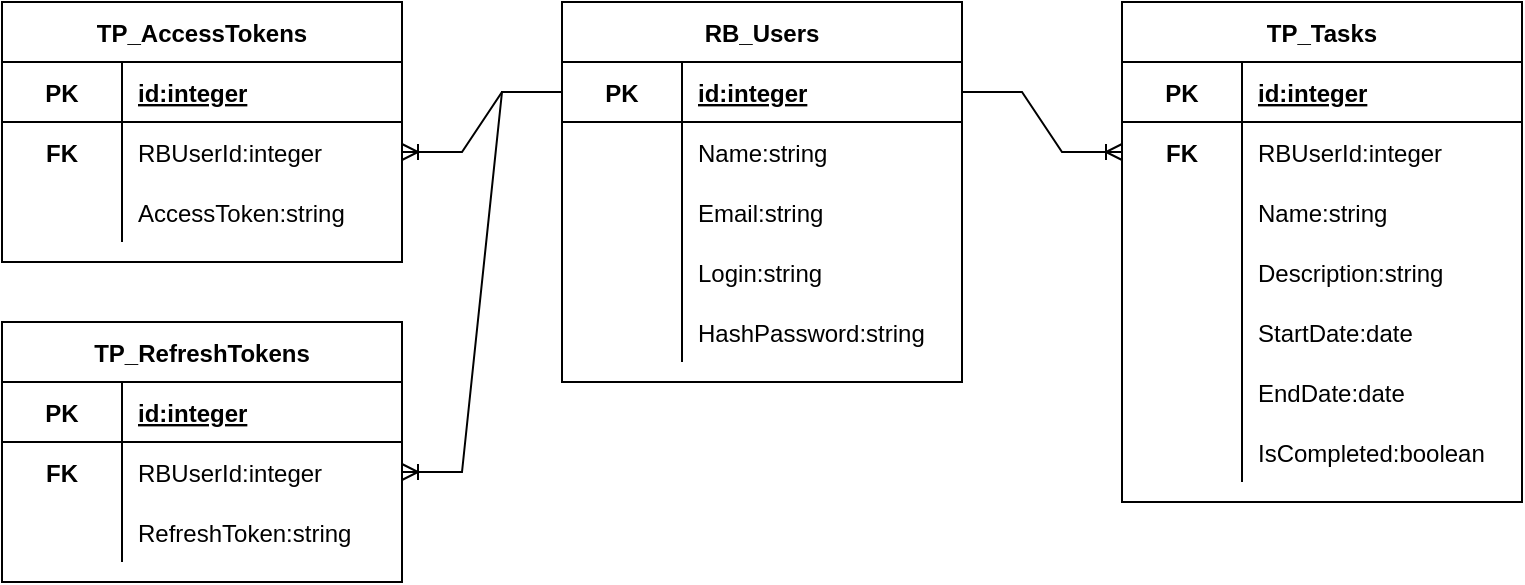 <mxfile version="20.2.3" type="device"><diagram id="M_ZctSjD_JPcorgiaajr" name="Page-1"><mxGraphModel dx="1422" dy="865" grid="1" gridSize="10" guides="1" tooltips="1" connect="1" arrows="1" fold="1" page="1" pageScale="1" pageWidth="1169" pageHeight="827" math="0" shadow="0"><root><mxCell id="0"/><mxCell id="1" parent="0"/><mxCell id="Og-0ZcN89wnj3DIwFvPm-1" value="RB_Users" style="shape=table;startSize=30;container=1;collapsible=1;childLayout=tableLayout;fixedRows=1;rowLines=0;fontStyle=1;align=center;resizeLast=1;" vertex="1" parent="1"><mxGeometry x="320" y="40" width="200" height="190" as="geometry"/></mxCell><mxCell id="Og-0ZcN89wnj3DIwFvPm-5" value="" style="shape=tableRow;horizontal=0;startSize=0;swimlaneHead=0;swimlaneBody=0;fillColor=none;collapsible=0;dropTarget=0;points=[[0,0.5],[1,0.5]];portConstraint=eastwest;top=0;left=0;right=0;bottom=1;" vertex="1" parent="Og-0ZcN89wnj3DIwFvPm-1"><mxGeometry y="30" width="200" height="30" as="geometry"/></mxCell><mxCell id="Og-0ZcN89wnj3DIwFvPm-6" value="PK" style="shape=partialRectangle;connectable=0;fillColor=none;top=0;left=0;bottom=0;right=0;fontStyle=1;overflow=hidden;" vertex="1" parent="Og-0ZcN89wnj3DIwFvPm-5"><mxGeometry width="60" height="30" as="geometry"><mxRectangle width="60" height="30" as="alternateBounds"/></mxGeometry></mxCell><mxCell id="Og-0ZcN89wnj3DIwFvPm-7" value="id:integer" style="shape=partialRectangle;connectable=0;fillColor=none;top=0;left=0;bottom=0;right=0;align=left;spacingLeft=6;fontStyle=5;overflow=hidden;" vertex="1" parent="Og-0ZcN89wnj3DIwFvPm-5"><mxGeometry x="60" width="140" height="30" as="geometry"><mxRectangle width="140" height="30" as="alternateBounds"/></mxGeometry></mxCell><mxCell id="Og-0ZcN89wnj3DIwFvPm-8" value="" style="shape=tableRow;horizontal=0;startSize=0;swimlaneHead=0;swimlaneBody=0;fillColor=none;collapsible=0;dropTarget=0;points=[[0,0.5],[1,0.5]];portConstraint=eastwest;top=0;left=0;right=0;bottom=0;" vertex="1" parent="Og-0ZcN89wnj3DIwFvPm-1"><mxGeometry y="60" width="200" height="30" as="geometry"/></mxCell><mxCell id="Og-0ZcN89wnj3DIwFvPm-9" value="" style="shape=partialRectangle;connectable=0;fillColor=none;top=0;left=0;bottom=0;right=0;editable=1;overflow=hidden;" vertex="1" parent="Og-0ZcN89wnj3DIwFvPm-8"><mxGeometry width="60" height="30" as="geometry"><mxRectangle width="60" height="30" as="alternateBounds"/></mxGeometry></mxCell><mxCell id="Og-0ZcN89wnj3DIwFvPm-10" value="Name:string" style="shape=partialRectangle;connectable=0;fillColor=none;top=0;left=0;bottom=0;right=0;align=left;spacingLeft=6;overflow=hidden;" vertex="1" parent="Og-0ZcN89wnj3DIwFvPm-8"><mxGeometry x="60" width="140" height="30" as="geometry"><mxRectangle width="140" height="30" as="alternateBounds"/></mxGeometry></mxCell><mxCell id="Og-0ZcN89wnj3DIwFvPm-11" value="" style="shape=tableRow;horizontal=0;startSize=0;swimlaneHead=0;swimlaneBody=0;fillColor=none;collapsible=0;dropTarget=0;points=[[0,0.5],[1,0.5]];portConstraint=eastwest;top=0;left=0;right=0;bottom=0;" vertex="1" parent="Og-0ZcN89wnj3DIwFvPm-1"><mxGeometry y="90" width="200" height="30" as="geometry"/></mxCell><mxCell id="Og-0ZcN89wnj3DIwFvPm-12" value="" style="shape=partialRectangle;connectable=0;fillColor=none;top=0;left=0;bottom=0;right=0;editable=1;overflow=hidden;" vertex="1" parent="Og-0ZcN89wnj3DIwFvPm-11"><mxGeometry width="60" height="30" as="geometry"><mxRectangle width="60" height="30" as="alternateBounds"/></mxGeometry></mxCell><mxCell id="Og-0ZcN89wnj3DIwFvPm-13" value="Email:string" style="shape=partialRectangle;connectable=0;fillColor=none;top=0;left=0;bottom=0;right=0;align=left;spacingLeft=6;overflow=hidden;" vertex="1" parent="Og-0ZcN89wnj3DIwFvPm-11"><mxGeometry x="60" width="140" height="30" as="geometry"><mxRectangle width="140" height="30" as="alternateBounds"/></mxGeometry></mxCell><mxCell id="Og-0ZcN89wnj3DIwFvPm-14" value="" style="shape=tableRow;horizontal=0;startSize=0;swimlaneHead=0;swimlaneBody=0;fillColor=none;collapsible=0;dropTarget=0;points=[[0,0.5],[1,0.5]];portConstraint=eastwest;top=0;left=0;right=0;bottom=0;" vertex="1" parent="Og-0ZcN89wnj3DIwFvPm-1"><mxGeometry y="120" width="200" height="30" as="geometry"/></mxCell><mxCell id="Og-0ZcN89wnj3DIwFvPm-15" value="" style="shape=partialRectangle;connectable=0;fillColor=none;top=0;left=0;bottom=0;right=0;editable=1;overflow=hidden;" vertex="1" parent="Og-0ZcN89wnj3DIwFvPm-14"><mxGeometry width="60" height="30" as="geometry"><mxRectangle width="60" height="30" as="alternateBounds"/></mxGeometry></mxCell><mxCell id="Og-0ZcN89wnj3DIwFvPm-16" value="Login:string" style="shape=partialRectangle;connectable=0;fillColor=none;top=0;left=0;bottom=0;right=0;align=left;spacingLeft=6;overflow=hidden;" vertex="1" parent="Og-0ZcN89wnj3DIwFvPm-14"><mxGeometry x="60" width="140" height="30" as="geometry"><mxRectangle width="140" height="30" as="alternateBounds"/></mxGeometry></mxCell><mxCell id="Og-0ZcN89wnj3DIwFvPm-17" value="" style="shape=tableRow;horizontal=0;startSize=0;swimlaneHead=0;swimlaneBody=0;fillColor=none;collapsible=0;dropTarget=0;points=[[0,0.5],[1,0.5]];portConstraint=eastwest;top=0;left=0;right=0;bottom=0;" vertex="1" parent="Og-0ZcN89wnj3DIwFvPm-1"><mxGeometry y="150" width="200" height="30" as="geometry"/></mxCell><mxCell id="Og-0ZcN89wnj3DIwFvPm-18" value="" style="shape=partialRectangle;connectable=0;fillColor=none;top=0;left=0;bottom=0;right=0;editable=1;overflow=hidden;" vertex="1" parent="Og-0ZcN89wnj3DIwFvPm-17"><mxGeometry width="60" height="30" as="geometry"><mxRectangle width="60" height="30" as="alternateBounds"/></mxGeometry></mxCell><mxCell id="Og-0ZcN89wnj3DIwFvPm-19" value="HashPassword:string" style="shape=partialRectangle;connectable=0;fillColor=none;top=0;left=0;bottom=0;right=0;align=left;spacingLeft=6;overflow=hidden;" vertex="1" parent="Og-0ZcN89wnj3DIwFvPm-17"><mxGeometry x="60" width="140" height="30" as="geometry"><mxRectangle width="140" height="30" as="alternateBounds"/></mxGeometry></mxCell><mxCell id="Og-0ZcN89wnj3DIwFvPm-20" value="TP_AccessTokens" style="shape=table;startSize=30;container=1;collapsible=1;childLayout=tableLayout;fixedRows=1;rowLines=0;fontStyle=1;align=center;resizeLast=1;" vertex="1" parent="1"><mxGeometry x="40" y="40" width="200" height="130" as="geometry"/></mxCell><mxCell id="Og-0ZcN89wnj3DIwFvPm-21" value="" style="shape=tableRow;horizontal=0;startSize=0;swimlaneHead=0;swimlaneBody=0;fillColor=none;collapsible=0;dropTarget=0;points=[[0,0.5],[1,0.5]];portConstraint=eastwest;top=0;left=0;right=0;bottom=1;" vertex="1" parent="Og-0ZcN89wnj3DIwFvPm-20"><mxGeometry y="30" width="200" height="30" as="geometry"/></mxCell><mxCell id="Og-0ZcN89wnj3DIwFvPm-22" value="PK" style="shape=partialRectangle;connectable=0;fillColor=none;top=0;left=0;bottom=0;right=0;fontStyle=1;overflow=hidden;" vertex="1" parent="Og-0ZcN89wnj3DIwFvPm-21"><mxGeometry width="60" height="30" as="geometry"><mxRectangle width="60" height="30" as="alternateBounds"/></mxGeometry></mxCell><mxCell id="Og-0ZcN89wnj3DIwFvPm-23" value="id:integer" style="shape=partialRectangle;connectable=0;fillColor=none;top=0;left=0;bottom=0;right=0;align=left;spacingLeft=6;fontStyle=5;overflow=hidden;" vertex="1" parent="Og-0ZcN89wnj3DIwFvPm-21"><mxGeometry x="60" width="140" height="30" as="geometry"><mxRectangle width="140" height="30" as="alternateBounds"/></mxGeometry></mxCell><mxCell id="Og-0ZcN89wnj3DIwFvPm-24" value="" style="shape=tableRow;horizontal=0;startSize=0;swimlaneHead=0;swimlaneBody=0;fillColor=none;collapsible=0;dropTarget=0;points=[[0,0.5],[1,0.5]];portConstraint=eastwest;top=0;left=0;right=0;bottom=0;" vertex="1" parent="Og-0ZcN89wnj3DIwFvPm-20"><mxGeometry y="60" width="200" height="30" as="geometry"/></mxCell><mxCell id="Og-0ZcN89wnj3DIwFvPm-25" value="FK" style="shape=partialRectangle;connectable=0;fillColor=none;top=0;left=0;bottom=0;right=0;editable=1;overflow=hidden;fontStyle=1" vertex="1" parent="Og-0ZcN89wnj3DIwFvPm-24"><mxGeometry width="60" height="30" as="geometry"><mxRectangle width="60" height="30" as="alternateBounds"/></mxGeometry></mxCell><mxCell id="Og-0ZcN89wnj3DIwFvPm-26" value="RBUserId:integer" style="shape=partialRectangle;connectable=0;fillColor=none;top=0;left=0;bottom=0;right=0;align=left;spacingLeft=6;overflow=hidden;" vertex="1" parent="Og-0ZcN89wnj3DIwFvPm-24"><mxGeometry x="60" width="140" height="30" as="geometry"><mxRectangle width="140" height="30" as="alternateBounds"/></mxGeometry></mxCell><mxCell id="Og-0ZcN89wnj3DIwFvPm-27" value="" style="shape=tableRow;horizontal=0;startSize=0;swimlaneHead=0;swimlaneBody=0;fillColor=none;collapsible=0;dropTarget=0;points=[[0,0.5],[1,0.5]];portConstraint=eastwest;top=0;left=0;right=0;bottom=0;" vertex="1" parent="Og-0ZcN89wnj3DIwFvPm-20"><mxGeometry y="90" width="200" height="30" as="geometry"/></mxCell><mxCell id="Og-0ZcN89wnj3DIwFvPm-28" value="" style="shape=partialRectangle;connectable=0;fillColor=none;top=0;left=0;bottom=0;right=0;editable=1;overflow=hidden;" vertex="1" parent="Og-0ZcN89wnj3DIwFvPm-27"><mxGeometry width="60" height="30" as="geometry"><mxRectangle width="60" height="30" as="alternateBounds"/></mxGeometry></mxCell><mxCell id="Og-0ZcN89wnj3DIwFvPm-29" value="AccessToken:string" style="shape=partialRectangle;connectable=0;fillColor=none;top=0;left=0;bottom=0;right=0;align=left;spacingLeft=6;overflow=hidden;" vertex="1" parent="Og-0ZcN89wnj3DIwFvPm-27"><mxGeometry x="60" width="140" height="30" as="geometry"><mxRectangle width="140" height="30" as="alternateBounds"/></mxGeometry></mxCell><mxCell id="Og-0ZcN89wnj3DIwFvPm-52" value="TP_RefreshTokens" style="shape=table;startSize=30;container=1;collapsible=1;childLayout=tableLayout;fixedRows=1;rowLines=0;fontStyle=1;align=center;resizeLast=1;" vertex="1" parent="1"><mxGeometry x="40" y="200" width="200" height="130" as="geometry"/></mxCell><mxCell id="Og-0ZcN89wnj3DIwFvPm-53" value="" style="shape=tableRow;horizontal=0;startSize=0;swimlaneHead=0;swimlaneBody=0;fillColor=none;collapsible=0;dropTarget=0;points=[[0,0.5],[1,0.5]];portConstraint=eastwest;top=0;left=0;right=0;bottom=1;" vertex="1" parent="Og-0ZcN89wnj3DIwFvPm-52"><mxGeometry y="30" width="200" height="30" as="geometry"/></mxCell><mxCell id="Og-0ZcN89wnj3DIwFvPm-54" value="PK" style="shape=partialRectangle;connectable=0;fillColor=none;top=0;left=0;bottom=0;right=0;fontStyle=1;overflow=hidden;" vertex="1" parent="Og-0ZcN89wnj3DIwFvPm-53"><mxGeometry width="60" height="30" as="geometry"><mxRectangle width="60" height="30" as="alternateBounds"/></mxGeometry></mxCell><mxCell id="Og-0ZcN89wnj3DIwFvPm-55" value="id:integer" style="shape=partialRectangle;connectable=0;fillColor=none;top=0;left=0;bottom=0;right=0;align=left;spacingLeft=6;fontStyle=5;overflow=hidden;" vertex="1" parent="Og-0ZcN89wnj3DIwFvPm-53"><mxGeometry x="60" width="140" height="30" as="geometry"><mxRectangle width="140" height="30" as="alternateBounds"/></mxGeometry></mxCell><mxCell id="Og-0ZcN89wnj3DIwFvPm-56" value="" style="shape=tableRow;horizontal=0;startSize=0;swimlaneHead=0;swimlaneBody=0;fillColor=none;collapsible=0;dropTarget=0;points=[[0,0.5],[1,0.5]];portConstraint=eastwest;top=0;left=0;right=0;bottom=0;" vertex="1" parent="Og-0ZcN89wnj3DIwFvPm-52"><mxGeometry y="60" width="200" height="30" as="geometry"/></mxCell><mxCell id="Og-0ZcN89wnj3DIwFvPm-57" value="FK" style="shape=partialRectangle;connectable=0;fillColor=none;top=0;left=0;bottom=0;right=0;editable=1;overflow=hidden;fontStyle=1" vertex="1" parent="Og-0ZcN89wnj3DIwFvPm-56"><mxGeometry width="60" height="30" as="geometry"><mxRectangle width="60" height="30" as="alternateBounds"/></mxGeometry></mxCell><mxCell id="Og-0ZcN89wnj3DIwFvPm-58" value="RBUserId:integer" style="shape=partialRectangle;connectable=0;fillColor=none;top=0;left=0;bottom=0;right=0;align=left;spacingLeft=6;overflow=hidden;" vertex="1" parent="Og-0ZcN89wnj3DIwFvPm-56"><mxGeometry x="60" width="140" height="30" as="geometry"><mxRectangle width="140" height="30" as="alternateBounds"/></mxGeometry></mxCell><mxCell id="Og-0ZcN89wnj3DIwFvPm-59" value="" style="shape=tableRow;horizontal=0;startSize=0;swimlaneHead=0;swimlaneBody=0;fillColor=none;collapsible=0;dropTarget=0;points=[[0,0.5],[1,0.5]];portConstraint=eastwest;top=0;left=0;right=0;bottom=0;" vertex="1" parent="Og-0ZcN89wnj3DIwFvPm-52"><mxGeometry y="90" width="200" height="30" as="geometry"/></mxCell><mxCell id="Og-0ZcN89wnj3DIwFvPm-60" value="" style="shape=partialRectangle;connectable=0;fillColor=none;top=0;left=0;bottom=0;right=0;editable=1;overflow=hidden;" vertex="1" parent="Og-0ZcN89wnj3DIwFvPm-59"><mxGeometry width="60" height="30" as="geometry"><mxRectangle width="60" height="30" as="alternateBounds"/></mxGeometry></mxCell><mxCell id="Og-0ZcN89wnj3DIwFvPm-61" value="RefreshToken:string" style="shape=partialRectangle;connectable=0;fillColor=none;top=0;left=0;bottom=0;right=0;align=left;spacingLeft=6;overflow=hidden;" vertex="1" parent="Og-0ZcN89wnj3DIwFvPm-59"><mxGeometry x="60" width="140" height="30" as="geometry"><mxRectangle width="140" height="30" as="alternateBounds"/></mxGeometry></mxCell><mxCell id="Og-0ZcN89wnj3DIwFvPm-75" value="TP_Tasks" style="shape=table;startSize=30;container=1;collapsible=1;childLayout=tableLayout;fixedRows=1;rowLines=0;fontStyle=1;align=center;resizeLast=1;" vertex="1" parent="1"><mxGeometry x="600" y="40" width="200" height="250" as="geometry"/></mxCell><mxCell id="Og-0ZcN89wnj3DIwFvPm-76" value="" style="shape=tableRow;horizontal=0;startSize=0;swimlaneHead=0;swimlaneBody=0;fillColor=none;collapsible=0;dropTarget=0;points=[[0,0.5],[1,0.5]];portConstraint=eastwest;top=0;left=0;right=0;bottom=1;" vertex="1" parent="Og-0ZcN89wnj3DIwFvPm-75"><mxGeometry y="30" width="200" height="30" as="geometry"/></mxCell><mxCell id="Og-0ZcN89wnj3DIwFvPm-77" value="PK" style="shape=partialRectangle;connectable=0;fillColor=none;top=0;left=0;bottom=0;right=0;fontStyle=1;overflow=hidden;" vertex="1" parent="Og-0ZcN89wnj3DIwFvPm-76"><mxGeometry width="60" height="30" as="geometry"><mxRectangle width="60" height="30" as="alternateBounds"/></mxGeometry></mxCell><mxCell id="Og-0ZcN89wnj3DIwFvPm-78" value="id:integer" style="shape=partialRectangle;connectable=0;fillColor=none;top=0;left=0;bottom=0;right=0;align=left;spacingLeft=6;fontStyle=5;overflow=hidden;" vertex="1" parent="Og-0ZcN89wnj3DIwFvPm-76"><mxGeometry x="60" width="140" height="30" as="geometry"><mxRectangle width="140" height="30" as="alternateBounds"/></mxGeometry></mxCell><mxCell id="Og-0ZcN89wnj3DIwFvPm-79" value="" style="shape=tableRow;horizontal=0;startSize=0;swimlaneHead=0;swimlaneBody=0;fillColor=none;collapsible=0;dropTarget=0;points=[[0,0.5],[1,0.5]];portConstraint=eastwest;top=0;left=0;right=0;bottom=0;" vertex="1" parent="Og-0ZcN89wnj3DIwFvPm-75"><mxGeometry y="60" width="200" height="30" as="geometry"/></mxCell><mxCell id="Og-0ZcN89wnj3DIwFvPm-80" value="FK" style="shape=partialRectangle;connectable=0;fillColor=none;top=0;left=0;bottom=0;right=0;editable=1;overflow=hidden;fontStyle=1" vertex="1" parent="Og-0ZcN89wnj3DIwFvPm-79"><mxGeometry width="60" height="30" as="geometry"><mxRectangle width="60" height="30" as="alternateBounds"/></mxGeometry></mxCell><mxCell id="Og-0ZcN89wnj3DIwFvPm-81" value="RBUserId:integer" style="shape=partialRectangle;connectable=0;fillColor=none;top=0;left=0;bottom=0;right=0;align=left;spacingLeft=6;overflow=hidden;" vertex="1" parent="Og-0ZcN89wnj3DIwFvPm-79"><mxGeometry x="60" width="140" height="30" as="geometry"><mxRectangle width="140" height="30" as="alternateBounds"/></mxGeometry></mxCell><mxCell id="Og-0ZcN89wnj3DIwFvPm-82" value="" style="shape=tableRow;horizontal=0;startSize=0;swimlaneHead=0;swimlaneBody=0;fillColor=none;collapsible=0;dropTarget=0;points=[[0,0.5],[1,0.5]];portConstraint=eastwest;top=0;left=0;right=0;bottom=0;" vertex="1" parent="Og-0ZcN89wnj3DIwFvPm-75"><mxGeometry y="90" width="200" height="30" as="geometry"/></mxCell><mxCell id="Og-0ZcN89wnj3DIwFvPm-83" value="" style="shape=partialRectangle;connectable=0;fillColor=none;top=0;left=0;bottom=0;right=0;editable=1;overflow=hidden;" vertex="1" parent="Og-0ZcN89wnj3DIwFvPm-82"><mxGeometry width="60" height="30" as="geometry"><mxRectangle width="60" height="30" as="alternateBounds"/></mxGeometry></mxCell><mxCell id="Og-0ZcN89wnj3DIwFvPm-84" value="Name:string" style="shape=partialRectangle;connectable=0;fillColor=none;top=0;left=0;bottom=0;right=0;align=left;spacingLeft=6;overflow=hidden;" vertex="1" parent="Og-0ZcN89wnj3DIwFvPm-82"><mxGeometry x="60" width="140" height="30" as="geometry"><mxRectangle width="140" height="30" as="alternateBounds"/></mxGeometry></mxCell><mxCell id="Og-0ZcN89wnj3DIwFvPm-85" value="" style="shape=tableRow;horizontal=0;startSize=0;swimlaneHead=0;swimlaneBody=0;fillColor=none;collapsible=0;dropTarget=0;points=[[0,0.5],[1,0.5]];portConstraint=eastwest;top=0;left=0;right=0;bottom=0;" vertex="1" parent="Og-0ZcN89wnj3DIwFvPm-75"><mxGeometry y="120" width="200" height="30" as="geometry"/></mxCell><mxCell id="Og-0ZcN89wnj3DIwFvPm-86" value="" style="shape=partialRectangle;connectable=0;fillColor=none;top=0;left=0;bottom=0;right=0;editable=1;overflow=hidden;" vertex="1" parent="Og-0ZcN89wnj3DIwFvPm-85"><mxGeometry width="60" height="30" as="geometry"><mxRectangle width="60" height="30" as="alternateBounds"/></mxGeometry></mxCell><mxCell id="Og-0ZcN89wnj3DIwFvPm-87" value="Description:string" style="shape=partialRectangle;connectable=0;fillColor=none;top=0;left=0;bottom=0;right=0;align=left;spacingLeft=6;overflow=hidden;" vertex="1" parent="Og-0ZcN89wnj3DIwFvPm-85"><mxGeometry x="60" width="140" height="30" as="geometry"><mxRectangle width="140" height="30" as="alternateBounds"/></mxGeometry></mxCell><mxCell id="Og-0ZcN89wnj3DIwFvPm-88" value="" style="shape=tableRow;horizontal=0;startSize=0;swimlaneHead=0;swimlaneBody=0;fillColor=none;collapsible=0;dropTarget=0;points=[[0,0.5],[1,0.5]];portConstraint=eastwest;top=0;left=0;right=0;bottom=0;" vertex="1" parent="Og-0ZcN89wnj3DIwFvPm-75"><mxGeometry y="150" width="200" height="30" as="geometry"/></mxCell><mxCell id="Og-0ZcN89wnj3DIwFvPm-89" value="" style="shape=partialRectangle;connectable=0;fillColor=none;top=0;left=0;bottom=0;right=0;editable=1;overflow=hidden;" vertex="1" parent="Og-0ZcN89wnj3DIwFvPm-88"><mxGeometry width="60" height="30" as="geometry"><mxRectangle width="60" height="30" as="alternateBounds"/></mxGeometry></mxCell><mxCell id="Og-0ZcN89wnj3DIwFvPm-90" value="StartDate:date" style="shape=partialRectangle;connectable=0;fillColor=none;top=0;left=0;bottom=0;right=0;align=left;spacingLeft=6;overflow=hidden;" vertex="1" parent="Og-0ZcN89wnj3DIwFvPm-88"><mxGeometry x="60" width="140" height="30" as="geometry"><mxRectangle width="140" height="30" as="alternateBounds"/></mxGeometry></mxCell><mxCell id="Og-0ZcN89wnj3DIwFvPm-91" value="" style="shape=tableRow;horizontal=0;startSize=0;swimlaneHead=0;swimlaneBody=0;fillColor=none;collapsible=0;dropTarget=0;points=[[0,0.5],[1,0.5]];portConstraint=eastwest;top=0;left=0;right=0;bottom=0;" vertex="1" parent="Og-0ZcN89wnj3DIwFvPm-75"><mxGeometry y="180" width="200" height="30" as="geometry"/></mxCell><mxCell id="Og-0ZcN89wnj3DIwFvPm-92" value="" style="shape=partialRectangle;connectable=0;fillColor=none;top=0;left=0;bottom=0;right=0;editable=1;overflow=hidden;" vertex="1" parent="Og-0ZcN89wnj3DIwFvPm-91"><mxGeometry width="60" height="30" as="geometry"><mxRectangle width="60" height="30" as="alternateBounds"/></mxGeometry></mxCell><mxCell id="Og-0ZcN89wnj3DIwFvPm-93" value="EndDate:date" style="shape=partialRectangle;connectable=0;fillColor=none;top=0;left=0;bottom=0;right=0;align=left;spacingLeft=6;overflow=hidden;" vertex="1" parent="Og-0ZcN89wnj3DIwFvPm-91"><mxGeometry x="60" width="140" height="30" as="geometry"><mxRectangle width="140" height="30" as="alternateBounds"/></mxGeometry></mxCell><mxCell id="Og-0ZcN89wnj3DIwFvPm-94" value="" style="shape=tableRow;horizontal=0;startSize=0;swimlaneHead=0;swimlaneBody=0;fillColor=none;collapsible=0;dropTarget=0;points=[[0,0.5],[1,0.5]];portConstraint=eastwest;top=0;left=0;right=0;bottom=0;" vertex="1" parent="Og-0ZcN89wnj3DIwFvPm-75"><mxGeometry y="210" width="200" height="30" as="geometry"/></mxCell><mxCell id="Og-0ZcN89wnj3DIwFvPm-95" value="" style="shape=partialRectangle;connectable=0;fillColor=none;top=0;left=0;bottom=0;right=0;editable=1;overflow=hidden;" vertex="1" parent="Og-0ZcN89wnj3DIwFvPm-94"><mxGeometry width="60" height="30" as="geometry"><mxRectangle width="60" height="30" as="alternateBounds"/></mxGeometry></mxCell><mxCell id="Og-0ZcN89wnj3DIwFvPm-96" value="IsCompleted:boolean" style="shape=partialRectangle;connectable=0;fillColor=none;top=0;left=0;bottom=0;right=0;align=left;spacingLeft=6;overflow=hidden;" vertex="1" parent="Og-0ZcN89wnj3DIwFvPm-94"><mxGeometry x="60" width="140" height="30" as="geometry"><mxRectangle width="140" height="30" as="alternateBounds"/></mxGeometry></mxCell><mxCell id="Og-0ZcN89wnj3DIwFvPm-97" value="" style="edgeStyle=entityRelationEdgeStyle;fontSize=12;html=1;endArrow=ERoneToMany;rounded=0;entryX=1;entryY=0.5;entryDx=0;entryDy=0;exitX=0;exitY=0.5;exitDx=0;exitDy=0;" edge="1" parent="1" source="Og-0ZcN89wnj3DIwFvPm-5" target="Og-0ZcN89wnj3DIwFvPm-24"><mxGeometry width="100" height="100" relative="1" as="geometry"><mxPoint x="310" y="530" as="sourcePoint"/><mxPoint x="410" y="430" as="targetPoint"/></mxGeometry></mxCell><mxCell id="Og-0ZcN89wnj3DIwFvPm-98" value="" style="edgeStyle=entityRelationEdgeStyle;fontSize=12;html=1;endArrow=ERoneToMany;rounded=0;exitX=0;exitY=0.5;exitDx=0;exitDy=0;entryX=1;entryY=0.5;entryDx=0;entryDy=0;" edge="1" parent="1" source="Og-0ZcN89wnj3DIwFvPm-5" target="Og-0ZcN89wnj3DIwFvPm-56"><mxGeometry width="100" height="100" relative="1" as="geometry"><mxPoint x="350" y="440" as="sourcePoint"/><mxPoint x="450" y="340" as="targetPoint"/></mxGeometry></mxCell><mxCell id="Og-0ZcN89wnj3DIwFvPm-100" value="" style="edgeStyle=entityRelationEdgeStyle;fontSize=12;html=1;endArrow=ERoneToMany;rounded=0;entryX=0;entryY=0.5;entryDx=0;entryDy=0;exitX=1;exitY=0.5;exitDx=0;exitDy=0;" edge="1" parent="1" source="Og-0ZcN89wnj3DIwFvPm-5" target="Og-0ZcN89wnj3DIwFvPm-79"><mxGeometry width="100" height="100" relative="1" as="geometry"><mxPoint x="520" y="500" as="sourcePoint"/><mxPoint x="620" y="400" as="targetPoint"/></mxGeometry></mxCell></root></mxGraphModel></diagram></mxfile>